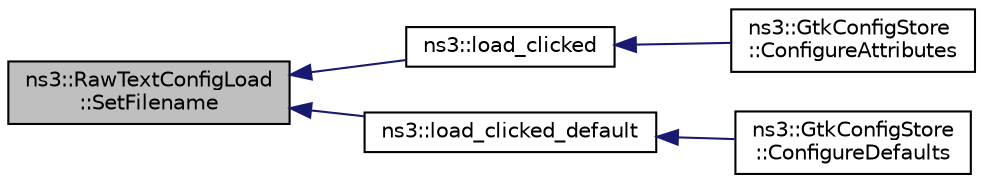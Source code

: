 digraph "ns3::RawTextConfigLoad::SetFilename"
{
  edge [fontname="Helvetica",fontsize="10",labelfontname="Helvetica",labelfontsize="10"];
  node [fontname="Helvetica",fontsize="10",shape=record];
  rankdir="LR";
  Node1 [label="ns3::RawTextConfigLoad\l::SetFilename",height=0.2,width=0.4,color="black", fillcolor="grey75", style="filled", fontcolor="black"];
  Node1 -> Node2 [dir="back",color="midnightblue",fontsize="10",style="solid"];
  Node2 [label="ns3::load_clicked",height=0.2,width=0.4,color="black", fillcolor="white", style="filled",URL="$d7/d2e/namespacens3.html#af9d871af0ea7b7c0992c485a09016e08"];
  Node2 -> Node3 [dir="back",color="midnightblue",fontsize="10",style="solid"];
  Node3 [label="ns3::GtkConfigStore\l::ConfigureAttributes",height=0.2,width=0.4,color="black", fillcolor="white", style="filled",URL="$db/dd5/classns3_1_1GtkConfigStore.html#a95d2d8169cd6a9770af48f7cf62d24fb"];
  Node1 -> Node4 [dir="back",color="midnightblue",fontsize="10",style="solid"];
  Node4 [label="ns3::load_clicked_default",height=0.2,width=0.4,color="black", fillcolor="white", style="filled",URL="$d7/d2e/namespacens3.html#af500ab6459ed7099c0e403a504f9339e"];
  Node4 -> Node5 [dir="back",color="midnightblue",fontsize="10",style="solid"];
  Node5 [label="ns3::GtkConfigStore\l::ConfigureDefaults",height=0.2,width=0.4,color="black", fillcolor="white", style="filled",URL="$db/dd5/classns3_1_1GtkConfigStore.html#aa6bc1c922ac60a9cef7134875f98bd24"];
}
